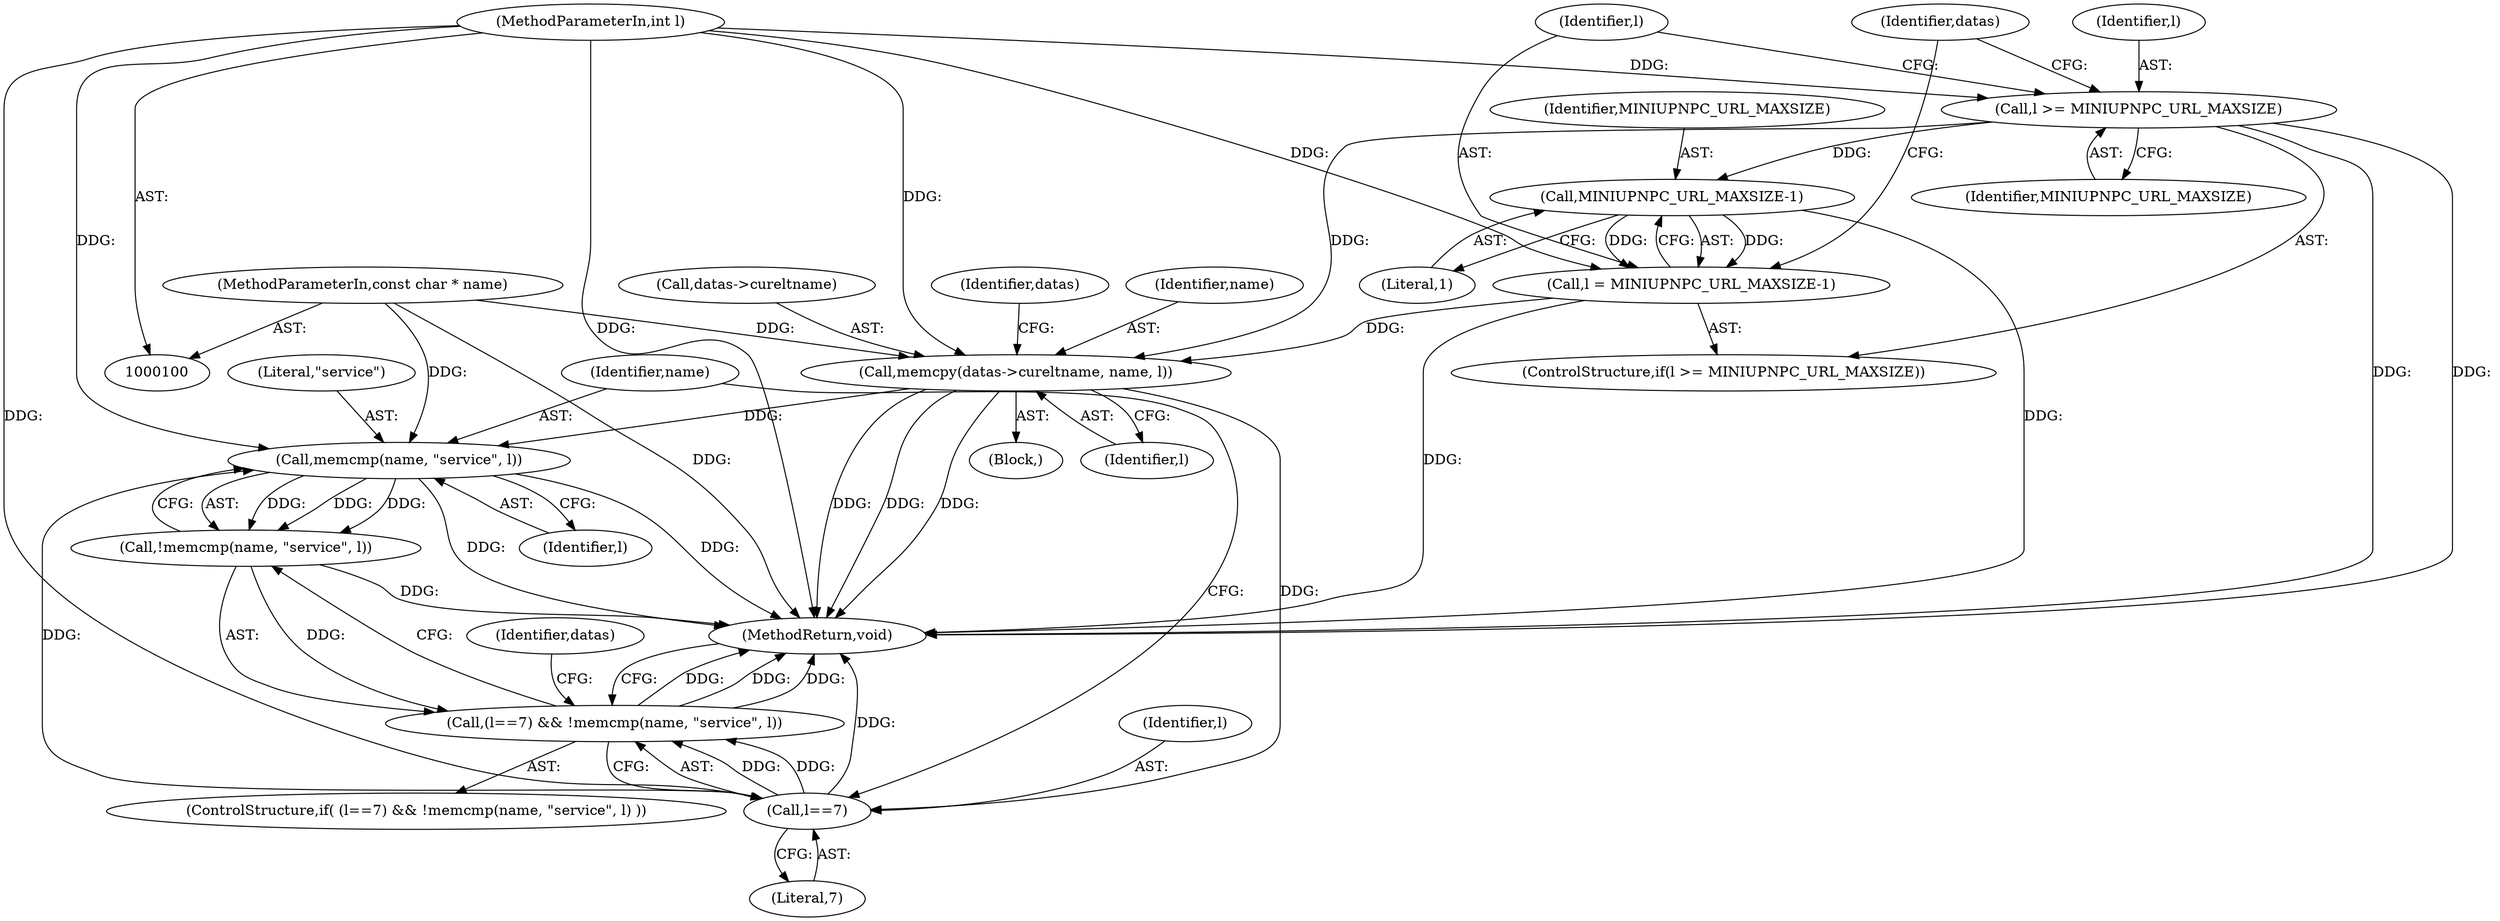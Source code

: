 digraph "0_miniupnp_79cca974a4c2ab1199786732a67ff6d898051b78@API" {
"1000143" [label="(Call,memcmp(name, \"service\", l))"];
"1000120" [label="(Call,memcpy(datas->cureltname, name, l))"];
"1000102" [label="(MethodParameterIn,const char * name)"];
"1000112" [label="(Call,l >= MINIUPNPC_URL_MAXSIZE)"];
"1000103" [label="(MethodParameterIn,int l)"];
"1000115" [label="(Call,l = MINIUPNPC_URL_MAXSIZE-1)"];
"1000117" [label="(Call,MINIUPNPC_URL_MAXSIZE-1)"];
"1000139" [label="(Call,l==7)"];
"1000142" [label="(Call,!memcmp(name, \"service\", l))"];
"1000138" [label="(Call,(l==7) && !memcmp(name, \"service\", l))"];
"1000142" [label="(Call,!memcmp(name, \"service\", l))"];
"1000118" [label="(Identifier,MINIUPNPC_URL_MAXSIZE)"];
"1000139" [label="(Call,l==7)"];
"1000129" [label="(Identifier,datas)"];
"1000111" [label="(ControlStructure,if(l >= MINIUPNPC_URL_MAXSIZE))"];
"1000113" [label="(Identifier,l)"];
"1000119" [label="(Literal,1)"];
"1000114" [label="(Identifier,MINIUPNPC_URL_MAXSIZE)"];
"1000120" [label="(Call,memcpy(datas->cureltname, name, l))"];
"1000125" [label="(Identifier,l)"];
"1000103" [label="(MethodParameterIn,int l)"];
"1000143" [label="(Call,memcmp(name, \"service\", l))"];
"1000122" [label="(Identifier,datas)"];
"1000115" [label="(Call,l = MINIUPNPC_URL_MAXSIZE-1)"];
"1000104" [label="(Block,)"];
"1000144" [label="(Identifier,name)"];
"1000102" [label="(MethodParameterIn,const char * name)"];
"1000117" [label="(Call,MINIUPNPC_URL_MAXSIZE-1)"];
"1000141" [label="(Literal,7)"];
"1000124" [label="(Identifier,name)"];
"1000116" [label="(Identifier,l)"];
"1000184" [label="(MethodReturn,void)"];
"1000152" [label="(Identifier,datas)"];
"1000138" [label="(Call,(l==7) && !memcmp(name, \"service\", l))"];
"1000112" [label="(Call,l >= MINIUPNPC_URL_MAXSIZE)"];
"1000121" [label="(Call,datas->cureltname)"];
"1000137" [label="(ControlStructure,if( (l==7) && !memcmp(name, \"service\", l) ))"];
"1000146" [label="(Identifier,l)"];
"1000140" [label="(Identifier,l)"];
"1000145" [label="(Literal,\"service\")"];
"1000143" -> "1000142"  [label="AST: "];
"1000143" -> "1000146"  [label="CFG: "];
"1000144" -> "1000143"  [label="AST: "];
"1000145" -> "1000143"  [label="AST: "];
"1000146" -> "1000143"  [label="AST: "];
"1000142" -> "1000143"  [label="CFG: "];
"1000143" -> "1000184"  [label="DDG: "];
"1000143" -> "1000184"  [label="DDG: "];
"1000143" -> "1000142"  [label="DDG: "];
"1000143" -> "1000142"  [label="DDG: "];
"1000143" -> "1000142"  [label="DDG: "];
"1000120" -> "1000143"  [label="DDG: "];
"1000102" -> "1000143"  [label="DDG: "];
"1000139" -> "1000143"  [label="DDG: "];
"1000103" -> "1000143"  [label="DDG: "];
"1000120" -> "1000104"  [label="AST: "];
"1000120" -> "1000125"  [label="CFG: "];
"1000121" -> "1000120"  [label="AST: "];
"1000124" -> "1000120"  [label="AST: "];
"1000125" -> "1000120"  [label="AST: "];
"1000129" -> "1000120"  [label="CFG: "];
"1000120" -> "1000184"  [label="DDG: "];
"1000120" -> "1000184"  [label="DDG: "];
"1000120" -> "1000184"  [label="DDG: "];
"1000102" -> "1000120"  [label="DDG: "];
"1000112" -> "1000120"  [label="DDG: "];
"1000115" -> "1000120"  [label="DDG: "];
"1000103" -> "1000120"  [label="DDG: "];
"1000120" -> "1000139"  [label="DDG: "];
"1000102" -> "1000100"  [label="AST: "];
"1000102" -> "1000184"  [label="DDG: "];
"1000112" -> "1000111"  [label="AST: "];
"1000112" -> "1000114"  [label="CFG: "];
"1000113" -> "1000112"  [label="AST: "];
"1000114" -> "1000112"  [label="AST: "];
"1000116" -> "1000112"  [label="CFG: "];
"1000122" -> "1000112"  [label="CFG: "];
"1000112" -> "1000184"  [label="DDG: "];
"1000112" -> "1000184"  [label="DDG: "];
"1000103" -> "1000112"  [label="DDG: "];
"1000112" -> "1000117"  [label="DDG: "];
"1000103" -> "1000100"  [label="AST: "];
"1000103" -> "1000184"  [label="DDG: "];
"1000103" -> "1000115"  [label="DDG: "];
"1000103" -> "1000139"  [label="DDG: "];
"1000115" -> "1000111"  [label="AST: "];
"1000115" -> "1000117"  [label="CFG: "];
"1000116" -> "1000115"  [label="AST: "];
"1000117" -> "1000115"  [label="AST: "];
"1000122" -> "1000115"  [label="CFG: "];
"1000115" -> "1000184"  [label="DDG: "];
"1000117" -> "1000115"  [label="DDG: "];
"1000117" -> "1000115"  [label="DDG: "];
"1000117" -> "1000119"  [label="CFG: "];
"1000118" -> "1000117"  [label="AST: "];
"1000119" -> "1000117"  [label="AST: "];
"1000117" -> "1000184"  [label="DDG: "];
"1000139" -> "1000138"  [label="AST: "];
"1000139" -> "1000141"  [label="CFG: "];
"1000140" -> "1000139"  [label="AST: "];
"1000141" -> "1000139"  [label="AST: "];
"1000144" -> "1000139"  [label="CFG: "];
"1000138" -> "1000139"  [label="CFG: "];
"1000139" -> "1000184"  [label="DDG: "];
"1000139" -> "1000138"  [label="DDG: "];
"1000139" -> "1000138"  [label="DDG: "];
"1000142" -> "1000138"  [label="AST: "];
"1000138" -> "1000142"  [label="CFG: "];
"1000142" -> "1000184"  [label="DDG: "];
"1000142" -> "1000138"  [label="DDG: "];
"1000138" -> "1000137"  [label="AST: "];
"1000152" -> "1000138"  [label="CFG: "];
"1000184" -> "1000138"  [label="CFG: "];
"1000138" -> "1000184"  [label="DDG: "];
"1000138" -> "1000184"  [label="DDG: "];
"1000138" -> "1000184"  [label="DDG: "];
}

